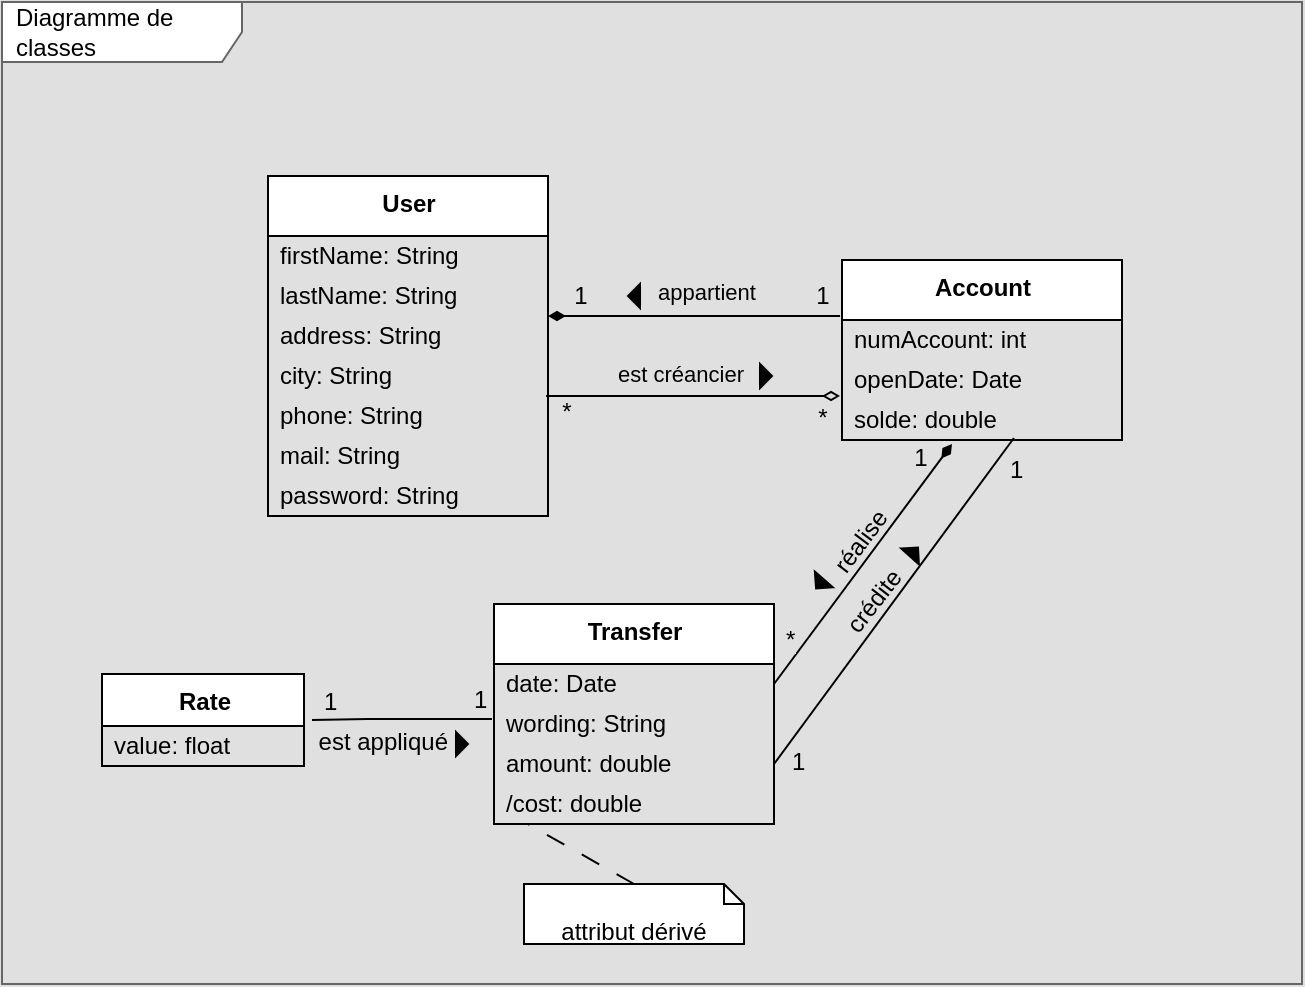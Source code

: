 <mxfile version="16.5.3" type="device"><diagram id="Bfdmws2_4odSKud0wSz_" name="Page-1"><mxGraphModel dx="1422" dy="751" grid="1" gridSize="10" guides="1" tooltips="1" connect="1" arrows="1" fold="1" page="1" pageScale="1" pageWidth="2336" pageHeight="1654" background="#E0E0E0" math="0" shadow="0"><root><mxCell id="0"/><mxCell id="1" parent="0"/><mxCell id="CCmrR-qgN2KnD1xiw2Jq-1" value="Diagramme de classes" style="shape=umlFrame;whiteSpace=wrap;html=1;width=120;height=30;boundedLbl=1;verticalAlign=middle;align=left;spacingLeft=5;strokeColor=#666666;fillColor=default;" parent="1" vertex="1"><mxGeometry x="410" y="99" width="650" height="491" as="geometry"/></mxCell><mxCell id="CCmrR-qgN2KnD1xiw2Jq-2" value="&lt;b&gt;User&lt;/b&gt;" style="swimlane;fontStyle=0;align=center;verticalAlign=top;childLayout=stackLayout;horizontal=1;startSize=30;horizontalStack=0;resizeParent=1;resizeParentMax=0;resizeLast=0;collapsible=0;marginBottom=0;html=1;" parent="1" vertex="1"><mxGeometry x="543" y="186" width="140" height="170" as="geometry"/></mxCell><mxCell id="CCmrR-qgN2KnD1xiw2Jq-4" value="firstName: String" style="text;html=1;strokeColor=none;fillColor=none;align=left;verticalAlign=middle;spacingLeft=4;spacingRight=4;overflow=hidden;rotatable=0;points=[[0,0.5],[1,0.5]];portConstraint=eastwest;" parent="CCmrR-qgN2KnD1xiw2Jq-2" vertex="1"><mxGeometry y="30" width="140" height="20" as="geometry"/></mxCell><mxCell id="CCmrR-qgN2KnD1xiw2Jq-18" value="lastName: String" style="text;html=1;strokeColor=none;fillColor=none;align=left;verticalAlign=middle;spacingLeft=4;spacingRight=4;overflow=hidden;rotatable=0;points=[[0,0.5],[1,0.5]];portConstraint=eastwest;" parent="CCmrR-qgN2KnD1xiw2Jq-2" vertex="1"><mxGeometry y="50" width="140" height="20" as="geometry"/></mxCell><mxCell id="CCmrR-qgN2KnD1xiw2Jq-19" value="address: String" style="text;html=1;strokeColor=none;fillColor=none;align=left;verticalAlign=middle;spacingLeft=4;spacingRight=4;overflow=hidden;rotatable=0;points=[[0,0.5],[1,0.5]];portConstraint=eastwest;" parent="CCmrR-qgN2KnD1xiw2Jq-2" vertex="1"><mxGeometry y="70" width="140" height="20" as="geometry"/></mxCell><mxCell id="CCmrR-qgN2KnD1xiw2Jq-20" value="city: String" style="text;html=1;strokeColor=none;fillColor=none;align=left;verticalAlign=middle;spacingLeft=4;spacingRight=4;overflow=hidden;rotatable=0;points=[[0,0.5],[1,0.5]];portConstraint=eastwest;" parent="CCmrR-qgN2KnD1xiw2Jq-2" vertex="1"><mxGeometry y="90" width="140" height="20" as="geometry"/></mxCell><mxCell id="S4NkXMsGWgOHWtL1CwS4-3" value="phone: String" style="text;html=1;strokeColor=none;fillColor=none;align=left;verticalAlign=middle;spacingLeft=4;spacingRight=4;overflow=hidden;rotatable=0;points=[[0,0.5],[1,0.5]];portConstraint=eastwest;" parent="CCmrR-qgN2KnD1xiw2Jq-2" vertex="1"><mxGeometry y="110" width="140" height="20" as="geometry"/></mxCell><mxCell id="S4NkXMsGWgOHWtL1CwS4-4" value="mail: String" style="text;html=1;strokeColor=none;fillColor=none;align=left;verticalAlign=middle;spacingLeft=4;spacingRight=4;overflow=hidden;rotatable=0;points=[[0,0.5],[1,0.5]];portConstraint=eastwest;" parent="CCmrR-qgN2KnD1xiw2Jq-2" vertex="1"><mxGeometry y="130" width="140" height="20" as="geometry"/></mxCell><mxCell id="CCmrR-qgN2KnD1xiw2Jq-21" value="password: String" style="text;html=1;strokeColor=none;fillColor=none;align=left;verticalAlign=middle;spacingLeft=4;spacingRight=4;overflow=hidden;rotatable=0;points=[[0,0.5],[1,0.5]];portConstraint=eastwest;" parent="CCmrR-qgN2KnD1xiw2Jq-2" vertex="1"><mxGeometry y="150" width="140" height="20" as="geometry"/></mxCell><mxCell id="CCmrR-qgN2KnD1xiw2Jq-10" value="&lt;b&gt;Account&lt;/b&gt;" style="swimlane;fontStyle=0;align=center;verticalAlign=top;childLayout=stackLayout;horizontal=1;startSize=30;horizontalStack=0;resizeParent=1;resizeParentMax=0;resizeLast=0;collapsible=0;marginBottom=0;html=1;" parent="1" vertex="1"><mxGeometry x="830" y="228" width="140" height="90" as="geometry"/></mxCell><mxCell id="qSAiRKiAp2VzjMD9qPrl-1" value="numAccount: int" style="text;html=1;strokeColor=none;fillColor=none;align=left;verticalAlign=middle;spacingLeft=4;spacingRight=4;overflow=hidden;rotatable=0;points=[[0,0.5],[1,0.5]];portConstraint=eastwest;" parent="CCmrR-qgN2KnD1xiw2Jq-10" vertex="1"><mxGeometry y="30" width="140" height="20" as="geometry"/></mxCell><mxCell id="qSAiRKiAp2VzjMD9qPrl-11" value="openDate: Date" style="text;html=1;strokeColor=none;fillColor=none;align=left;verticalAlign=middle;spacingLeft=4;spacingRight=4;overflow=hidden;rotatable=0;points=[[0,0.5],[1,0.5]];portConstraint=eastwest;" parent="CCmrR-qgN2KnD1xiw2Jq-10" vertex="1"><mxGeometry y="50" width="140" height="20" as="geometry"/></mxCell><mxCell id="CCmrR-qgN2KnD1xiw2Jq-22" value="solde: double" style="text;html=1;strokeColor=none;fillColor=none;align=left;verticalAlign=middle;spacingLeft=4;spacingRight=4;overflow=hidden;rotatable=0;points=[[0,0.5],[1,0.5]];portConstraint=eastwest;" parent="CCmrR-qgN2KnD1xiw2Jq-10" vertex="1"><mxGeometry y="70" width="140" height="20" as="geometry"/></mxCell><mxCell id="CCmrR-qgN2KnD1xiw2Jq-23" value="&lt;b&gt;Transfer&lt;/b&gt;" style="swimlane;fontStyle=0;align=center;verticalAlign=top;childLayout=stackLayout;horizontal=1;startSize=30;horizontalStack=0;resizeParent=1;resizeParentMax=0;resizeLast=0;collapsible=0;marginBottom=0;html=1;" parent="1" vertex="1"><mxGeometry x="656" y="400" width="140" height="110" as="geometry"/></mxCell><mxCell id="S4NkXMsGWgOHWtL1CwS4-2" value="date: Date" style="text;html=1;strokeColor=none;fillColor=none;align=left;verticalAlign=middle;spacingLeft=4;spacingRight=4;overflow=hidden;rotatable=0;points=[[0,0.5],[1,0.5]];portConstraint=eastwest;" parent="CCmrR-qgN2KnD1xiw2Jq-23" vertex="1"><mxGeometry y="30" width="140" height="20" as="geometry"/></mxCell><mxCell id="qSAiRKiAp2VzjMD9qPrl-12" value="wording: String" style="text;html=1;strokeColor=none;fillColor=none;align=left;verticalAlign=middle;spacingLeft=4;spacingRight=4;overflow=hidden;rotatable=0;points=[[0,0.5],[1,0.5]];portConstraint=eastwest;" parent="CCmrR-qgN2KnD1xiw2Jq-23" vertex="1"><mxGeometry y="50" width="140" height="20" as="geometry"/></mxCell><mxCell id="BC0FJCo9wnMrRnYLQjFY-3" value="amount: double" style="text;html=1;strokeColor=none;fillColor=none;align=left;verticalAlign=middle;spacingLeft=4;spacingRight=4;overflow=hidden;rotatable=0;points=[[0,0.5],[1,0.5]];portConstraint=eastwest;" parent="CCmrR-qgN2KnD1xiw2Jq-23" vertex="1"><mxGeometry y="70" width="140" height="20" as="geometry"/></mxCell><mxCell id="qSAiRKiAp2VzjMD9qPrl-2" value="/cost: double" style="text;html=1;strokeColor=none;fillColor=none;align=left;verticalAlign=middle;spacingLeft=4;spacingRight=4;overflow=hidden;rotatable=0;points=[[0,0.5],[1,0.5]];portConstraint=eastwest;" parent="CCmrR-qgN2KnD1xiw2Jq-23" vertex="1"><mxGeometry y="90" width="140" height="20" as="geometry"/></mxCell><mxCell id="CCmrR-qgN2KnD1xiw2Jq-37" value="" style="endArrow=diamondThin;html=1;rounded=0;align=center;verticalAlign=top;endFill=1;labelBackgroundColor=none;exitX=1;exitY=0.5;exitDx=0;exitDy=0;jumpSize=6;" parent="1" source="S4NkXMsGWgOHWtL1CwS4-2" edge="1"><mxGeometry relative="1" as="geometry"><mxPoint x="800" y="420" as="sourcePoint"/><mxPoint x="885" y="320" as="targetPoint"/></mxGeometry></mxCell><mxCell id="CCmrR-qgN2KnD1xiw2Jq-39" value="*" style="resizable=0;html=1;align=left;verticalAlign=top;labelBackgroundColor=#E0E0E0;" parent="CCmrR-qgN2KnD1xiw2Jq-37" connectable="0" vertex="1"><mxGeometry x="-1" relative="1" as="geometry"><mxPoint x="4" y="-36" as="offset"/></mxGeometry></mxCell><mxCell id="CCmrR-qgN2KnD1xiw2Jq-40" value="réalise" style="resizable=0;html=1;align=right;verticalAlign=bottom;labelBackgroundColor=none;direction=west;rotation=307;" parent="CCmrR-qgN2KnD1xiw2Jq-37" connectable="0" vertex="1"><mxGeometry x="1" relative="1" as="geometry"><mxPoint x="-28" y="39" as="offset"/></mxGeometry></mxCell><mxCell id="qSAiRKiAp2VzjMD9qPrl-13" value="1" style="edgeLabel;html=1;align=center;verticalAlign=middle;resizable=0;points=[];fontSize=12;labelBackgroundColor=#E0E0E0;" parent="CCmrR-qgN2KnD1xiw2Jq-37" vertex="1" connectable="0"><mxGeometry x="0.686" y="3" relative="1" as="geometry"><mxPoint y="-10" as="offset"/></mxGeometry></mxCell><mxCell id="CCmrR-qgN2KnD1xiw2Jq-41" value="&lt;b&gt;Rate&lt;/b&gt;" style="swimlane;fontStyle=0;align=center;verticalAlign=top;childLayout=stackLayout;horizontal=1;startSize=26;horizontalStack=0;resizeParent=1;resizeParentMax=0;resizeLast=0;collapsible=0;marginBottom=0;html=1;" parent="1" vertex="1"><mxGeometry x="460" y="435" width="101" height="46" as="geometry"/></mxCell><mxCell id="CCmrR-qgN2KnD1xiw2Jq-43" value="value: float" style="text;html=1;strokeColor=none;fillColor=none;align=left;verticalAlign=middle;spacingLeft=4;spacingRight=4;overflow=hidden;rotatable=0;points=[[0,0.5],[1,0.5]];portConstraint=eastwest;" parent="CCmrR-qgN2KnD1xiw2Jq-41" vertex="1"><mxGeometry y="26" width="101" height="20" as="geometry"/></mxCell><mxCell id="CCmrR-qgN2KnD1xiw2Jq-59" value="" style="endArrow=none;html=1;rounded=0;align=center;verticalAlign=top;endFill=0;labelBackgroundColor=none;" parent="1" edge="1"><mxGeometry relative="1" as="geometry"><mxPoint x="565" y="458" as="sourcePoint"/><mxPoint x="655" y="457.5" as="targetPoint"/><Array as="points"><mxPoint x="593" y="457.5"/></Array></mxGeometry></mxCell><mxCell id="CCmrR-qgN2KnD1xiw2Jq-61" value="1" style="resizable=0;html=1;align=left;verticalAlign=top;labelBackgroundColor=#E0E0E0;" parent="CCmrR-qgN2KnD1xiw2Jq-59" connectable="0" vertex="1"><mxGeometry x="-1" relative="1" as="geometry"><mxPoint x="4" y="-23" as="offset"/></mxGeometry></mxCell><mxCell id="CCmrR-qgN2KnD1xiw2Jq-62" value="est appliqué" style="resizable=0;html=1;align=right;verticalAlign=bottom;labelBackgroundColor=none;direction=south;" parent="CCmrR-qgN2KnD1xiw2Jq-59" connectable="0" vertex="1"><mxGeometry x="1" relative="1" as="geometry"><mxPoint x="-21" y="20" as="offset"/></mxGeometry></mxCell><mxCell id="heRCFNqZCJ5JYc6NiuB7-11" value="1" style="resizable=0;html=1;align=left;verticalAlign=top;labelBackgroundColor=#E0E0E0;" parent="CCmrR-qgN2KnD1xiw2Jq-59" connectable="0" vertex="1"><mxGeometry x="-1" relative="1" as="geometry"><mxPoint x="79" y="-24" as="offset"/></mxGeometry></mxCell><mxCell id="CCmrR-qgN2KnD1xiw2Jq-65" value="attribut dérivé" style="shape=note2;boundedLbl=1;whiteSpace=wrap;html=1;size=10;verticalAlign=top;align=center;" parent="1" vertex="1"><mxGeometry x="671" y="540" width="110" height="30" as="geometry"/></mxCell><mxCell id="CCmrR-qgN2KnD1xiw2Jq-67" value="" style="endArrow=none;startArrow=none;endFill=0;startFill=0;endSize=8;html=1;verticalAlign=bottom;dashed=1;labelBackgroundColor=none;dashPattern=10 10;rounded=0;exitX=0.5;exitY=0;exitDx=0;exitDy=0;exitPerimeter=0;entryX=0.121;entryY=1;entryDx=0;entryDy=0;entryPerimeter=0;" parent="1" source="CCmrR-qgN2KnD1xiw2Jq-65" target="qSAiRKiAp2VzjMD9qPrl-2" edge="1"><mxGeometry y="10" width="160" relative="1" as="geometry"><mxPoint x="820" y="610" as="sourcePoint"/><mxPoint x="850" y="480" as="targetPoint"/><mxPoint as="offset"/></mxGeometry></mxCell><mxCell id="CCmrR-qgN2KnD1xiw2Jq-104" value="" style="triangle;aspect=fixed;fillColor=#000000;rotation=-180;" parent="1" vertex="1"><mxGeometry x="723" y="240" width="6" height="12" as="geometry"/></mxCell><mxCell id="CCmrR-qgN2KnD1xiw2Jq-105" value="" style="endArrow=none;html=1;rounded=0;align=center;verticalAlign=bottom;labelBackgroundColor=none;exitX=1;exitY=1;exitDx=0;exitDy=0;entryX=-0.007;entryY=-0.2;entryDx=0;entryDy=0;exitPerimeter=0;entryPerimeter=0;endFill=0;startArrow=diamondThin;startFill=1;" parent="1" source="CCmrR-qgN2KnD1xiw2Jq-18" edge="1"><mxGeometry relative="1" as="geometry"><mxPoint x="650" y="244" as="sourcePoint"/><mxPoint x="829.02" y="256" as="targetPoint"/></mxGeometry></mxCell><mxCell id="CCmrR-qgN2KnD1xiw2Jq-106" value="appartient" style="edgeLabel;html=1;align=center;verticalAlign=middle;resizable=0;points=[];labelBackgroundColor=none;" parent="CCmrR-qgN2KnD1xiw2Jq-105" vertex="1" connectable="0"><mxGeometry x="-0.271" y="-2" relative="1" as="geometry"><mxPoint x="26" y="-14" as="offset"/></mxGeometry></mxCell><mxCell id="qSAiRKiAp2VzjMD9qPrl-8" value="1" style="edgeLabel;html=1;align=center;verticalAlign=middle;resizable=0;points=[];fontSize=12;labelBackgroundColor=#E0E0E0;" parent="CCmrR-qgN2KnD1xiw2Jq-105" vertex="1" connectable="0"><mxGeometry x="-0.781" relative="1" as="geometry"><mxPoint y="-10" as="offset"/></mxGeometry></mxCell><mxCell id="qSAiRKiAp2VzjMD9qPrl-9" value="1" style="edgeLabel;html=1;align=center;verticalAlign=middle;resizable=0;points=[];fontSize=12;labelBackgroundColor=#E0E0E0;" parent="CCmrR-qgN2KnD1xiw2Jq-105" vertex="1" connectable="0"><mxGeometry x="0.74" y="2" relative="1" as="geometry"><mxPoint x="10" y="-8" as="offset"/></mxGeometry></mxCell><mxCell id="S4NkXMsGWgOHWtL1CwS4-6" value="" style="triangle;aspect=fixed;fillColor=#000000;rotation=131;" parent="1" vertex="1"><mxGeometry x="816" y="384" width="6" height="12" as="geometry"/></mxCell><mxCell id="S4NkXMsGWgOHWtL1CwS4-7" value="" style="triangle;aspect=fixed;fillColor=#000000;rotation=0;" parent="1" vertex="1"><mxGeometry x="637" y="464" width="6" height="12" as="geometry"/></mxCell><mxCell id="XnCPLMHEDGoYb0hwZ5m7-1" value="" style="endArrow=none;html=1;rounded=0;align=center;verticalAlign=top;endFill=0;labelBackgroundColor=none;entryX=0.614;entryY=0.95;entryDx=0;entryDy=0;exitX=1;exitY=0.5;exitDx=0;exitDy=0;entryPerimeter=0;" parent="1" source="BC0FJCo9wnMrRnYLQjFY-3" target="CCmrR-qgN2KnD1xiw2Jq-22" edge="1"><mxGeometry relative="1" as="geometry"><mxPoint x="794.98" y="451" as="sourcePoint"/><mxPoint x="926.04" y="320" as="targetPoint"/></mxGeometry></mxCell><mxCell id="XnCPLMHEDGoYb0hwZ5m7-2" value="1" style="resizable=0;html=1;align=left;verticalAlign=top;labelBackgroundColor=#E0E0E0;" parent="XnCPLMHEDGoYb0hwZ5m7-1" connectable="0" vertex="1"><mxGeometry x="-1" relative="1" as="geometry"><mxPoint x="7" y="-15" as="offset"/></mxGeometry></mxCell><mxCell id="XnCPLMHEDGoYb0hwZ5m7-3" value="crédite" style="resizable=0;html=1;align=right;verticalAlign=bottom;labelBackgroundColor=none;direction=west;rotation=308;" parent="XnCPLMHEDGoYb0hwZ5m7-1" connectable="0" vertex="1"><mxGeometry x="1" relative="1" as="geometry"><mxPoint x="-52" y="72" as="offset"/></mxGeometry></mxCell><mxCell id="XnCPLMHEDGoYb0hwZ5m7-4" value="1" style="resizable=0;html=1;align=left;verticalAlign=top;labelBackgroundColor=#E0E0E0;" parent="XnCPLMHEDGoYb0hwZ5m7-1" connectable="0" vertex="1"><mxGeometry x="-1" relative="1" as="geometry"><mxPoint x="116" y="-161" as="offset"/></mxGeometry></mxCell><mxCell id="qSAiRKiAp2VzjMD9qPrl-3" value="" style="triangle;aspect=fixed;fillColor=#000000;rotation=312;" parent="1" vertex="1"><mxGeometry x="863" y="368" width="6" height="12" as="geometry"/></mxCell><mxCell id="qSAiRKiAp2VzjMD9qPrl-4" value="" style="endArrow=diamondThin;html=1;rounded=0;align=center;verticalAlign=bottom;labelBackgroundColor=none;exitX=0.986;exitY=0.95;exitDx=0;exitDy=0;exitPerimeter=0;endFill=0;" parent="1" edge="1"><mxGeometry relative="1" as="geometry"><mxPoint x="682.04" y="296" as="sourcePoint"/><mxPoint x="829" y="296" as="targetPoint"/></mxGeometry></mxCell><mxCell id="qSAiRKiAp2VzjMD9qPrl-5" value="est créancier" style="edgeLabel;html=1;align=center;verticalAlign=middle;resizable=0;points=[];labelBackgroundColor=none;" parent="qSAiRKiAp2VzjMD9qPrl-4" vertex="1" connectable="0"><mxGeometry x="-0.271" y="-2" relative="1" as="geometry"><mxPoint x="13" y="-13" as="offset"/></mxGeometry></mxCell><mxCell id="qSAiRKiAp2VzjMD9qPrl-6" value="*" style="edgeLabel;html=1;align=center;verticalAlign=middle;resizable=0;points=[];fontSize=12;labelBackgroundColor=#E0E0E0;" parent="qSAiRKiAp2VzjMD9qPrl-4" vertex="1" connectable="0"><mxGeometry x="-0.301" y="-3" relative="1" as="geometry"><mxPoint x="-42" y="5" as="offset"/></mxGeometry></mxCell><mxCell id="qSAiRKiAp2VzjMD9qPrl-7" value="*" style="edgeLabel;html=1;align=center;verticalAlign=middle;resizable=0;points=[];fontSize=12;labelBackgroundColor=#E0E0E0;" parent="qSAiRKiAp2VzjMD9qPrl-4" vertex="1" connectable="0"><mxGeometry x="0.726" relative="1" as="geometry"><mxPoint x="11" y="11" as="offset"/></mxGeometry></mxCell><mxCell id="qSAiRKiAp2VzjMD9qPrl-10" value="" style="triangle;aspect=fixed;fillColor=#000000;rotation=0;" parent="1" vertex="1"><mxGeometry x="789" y="280" width="6" height="12" as="geometry"/></mxCell></root></mxGraphModel></diagram></mxfile>